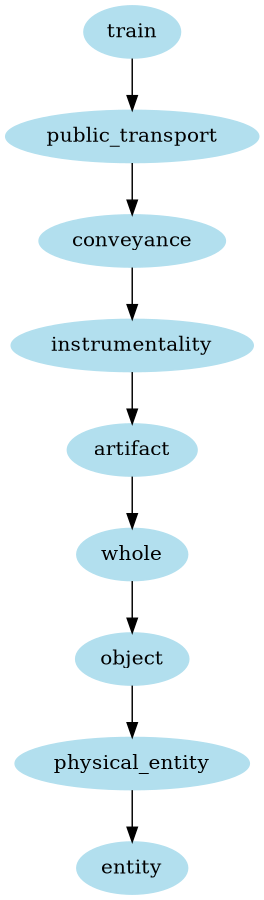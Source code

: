 digraph unix {
	node [color=lightblue2 style=filled]
	size="6,6"
	train -> public_transport
	public_transport -> conveyance
	conveyance -> instrumentality
	instrumentality -> artifact
	artifact -> whole
	whole -> object
	object -> physical_entity
	physical_entity -> entity
}
